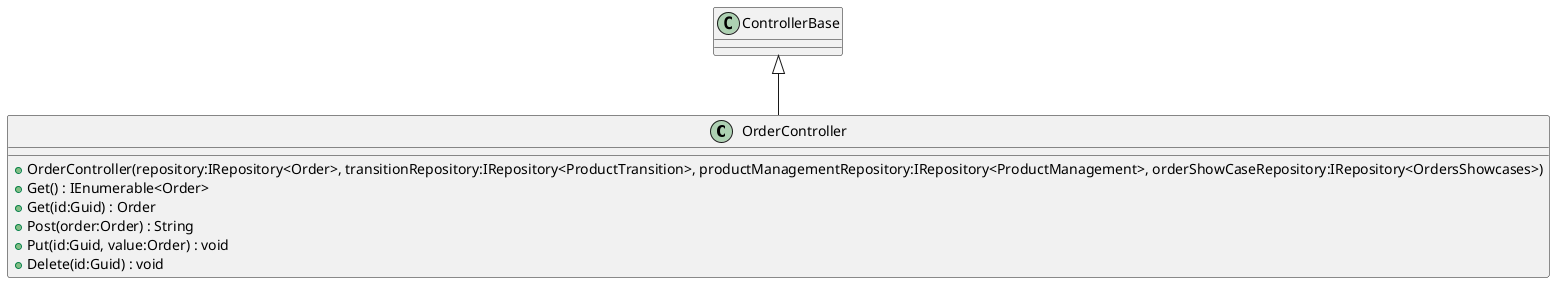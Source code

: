 @startuml
class OrderController {
    + OrderController(repository:IRepository<Order>, transitionRepository:IRepository<ProductTransition>, productManagementRepository:IRepository<ProductManagement>, orderShowCaseRepository:IRepository<OrdersShowcases>)
    + Get() : IEnumerable<Order>
    + Get(id:Guid) : Order
    + Post(order:Order) : String
    + Put(id:Guid, value:Order) : void
    + Delete(id:Guid) : void
}
ControllerBase <|-- OrderController
@enduml
